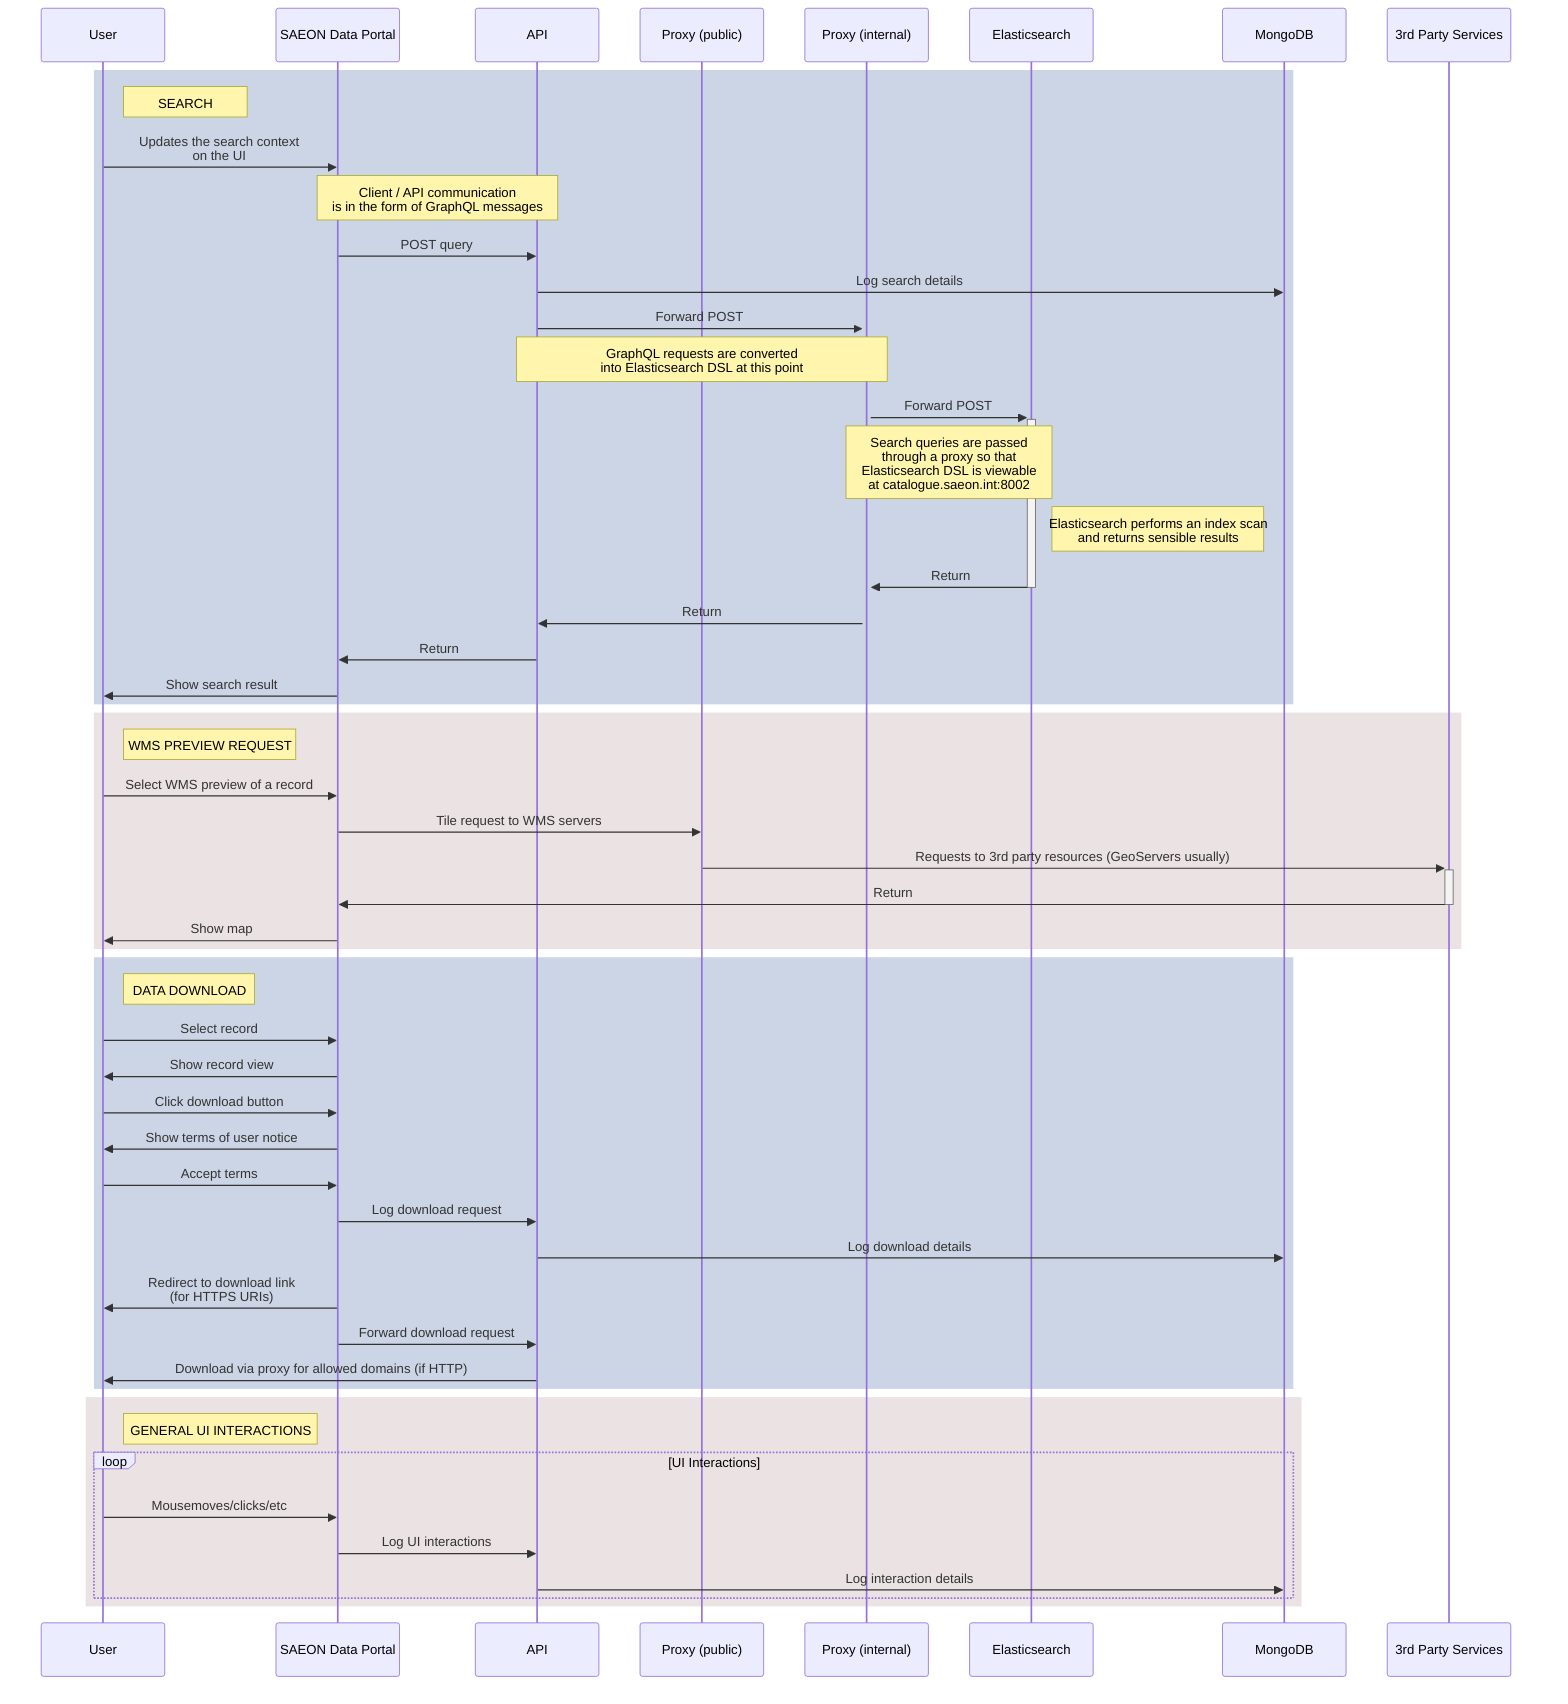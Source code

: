 sequenceDiagram

    participant user as User
    participant client as SAEON Data Portal
    participant api as API
    participant proxy_external as Proxy (public)
    participant proxy_internal as Proxy (internal)
    participant es as Elasticsearch
    participant mongo as MongoDB
    participant external_services as 3rd Party Services

    rect rgba(0, 45,124, 0.2)
      Note right of user: SEARCH
      user->>client: Updates the search context <br />on the UI
      Note over client,api: Client / API communication <br /> is in the form of GraphQL messages
      client->>api: POST query
      api->>mongo: Log search details
      api->>+proxy_internal: Forward POST
      Note over api,proxy_internal: GraphQL requests are converted <br />into Elasticsearch DSL at this point
      proxy_internal->>+es: Forward POST
      Note over proxy_internal,es: Search queries are passed<br /> through a proxy so that<br /> Elasticsearch DSL is viewable<br /> at catalogue.saeon.int:8002 
      Note right of es: Elasticsearch performs an index scan <br /> and returns sensible results
      es->>-proxy_internal: Return
      proxy_internal->>api: Return
      api->>client: Return
      client->>user: Show search result    
    end

    rect rgba(155, 115, 115, 0.2)
      Note right of user: WMS PREVIEW REQUEST
      user->>client: Select WMS preview of a record
      client->>proxy_external: Tile request to WMS servers
      proxy_external->>+external_services: Requests to 3rd party resources (GeoServers usually)
      external_services->>-client: Return
      client->>user: Show map    
    end

    rect rgba(0, 45,124, 0.2)
      Note right of user: DATA DOWNLOAD
      user->>client: Select record
      client->>user: Show record view
      user->>client: Click download button
      client->>user: Show terms of user notice
      user->>client: Accept terms
      client->>api: Log download request
      api->>mongo: Log download details
      client->>user: Redirect to download link<br />(for HTTPS URIs)
      client->>api: Forward download request
      api->>user: Download via proxy for allowed domains (if HTTP)    
    end

    rect rgba(155, 115, 115, 0.2)
      Note right of user: GENERAL UI INTERACTIONS
      loop UI Interactions
        user->>client: Mousemoves/clicks/etc
        client->>api: Log UI interactions
        api->>mongo: Log interaction details
      end    
    end